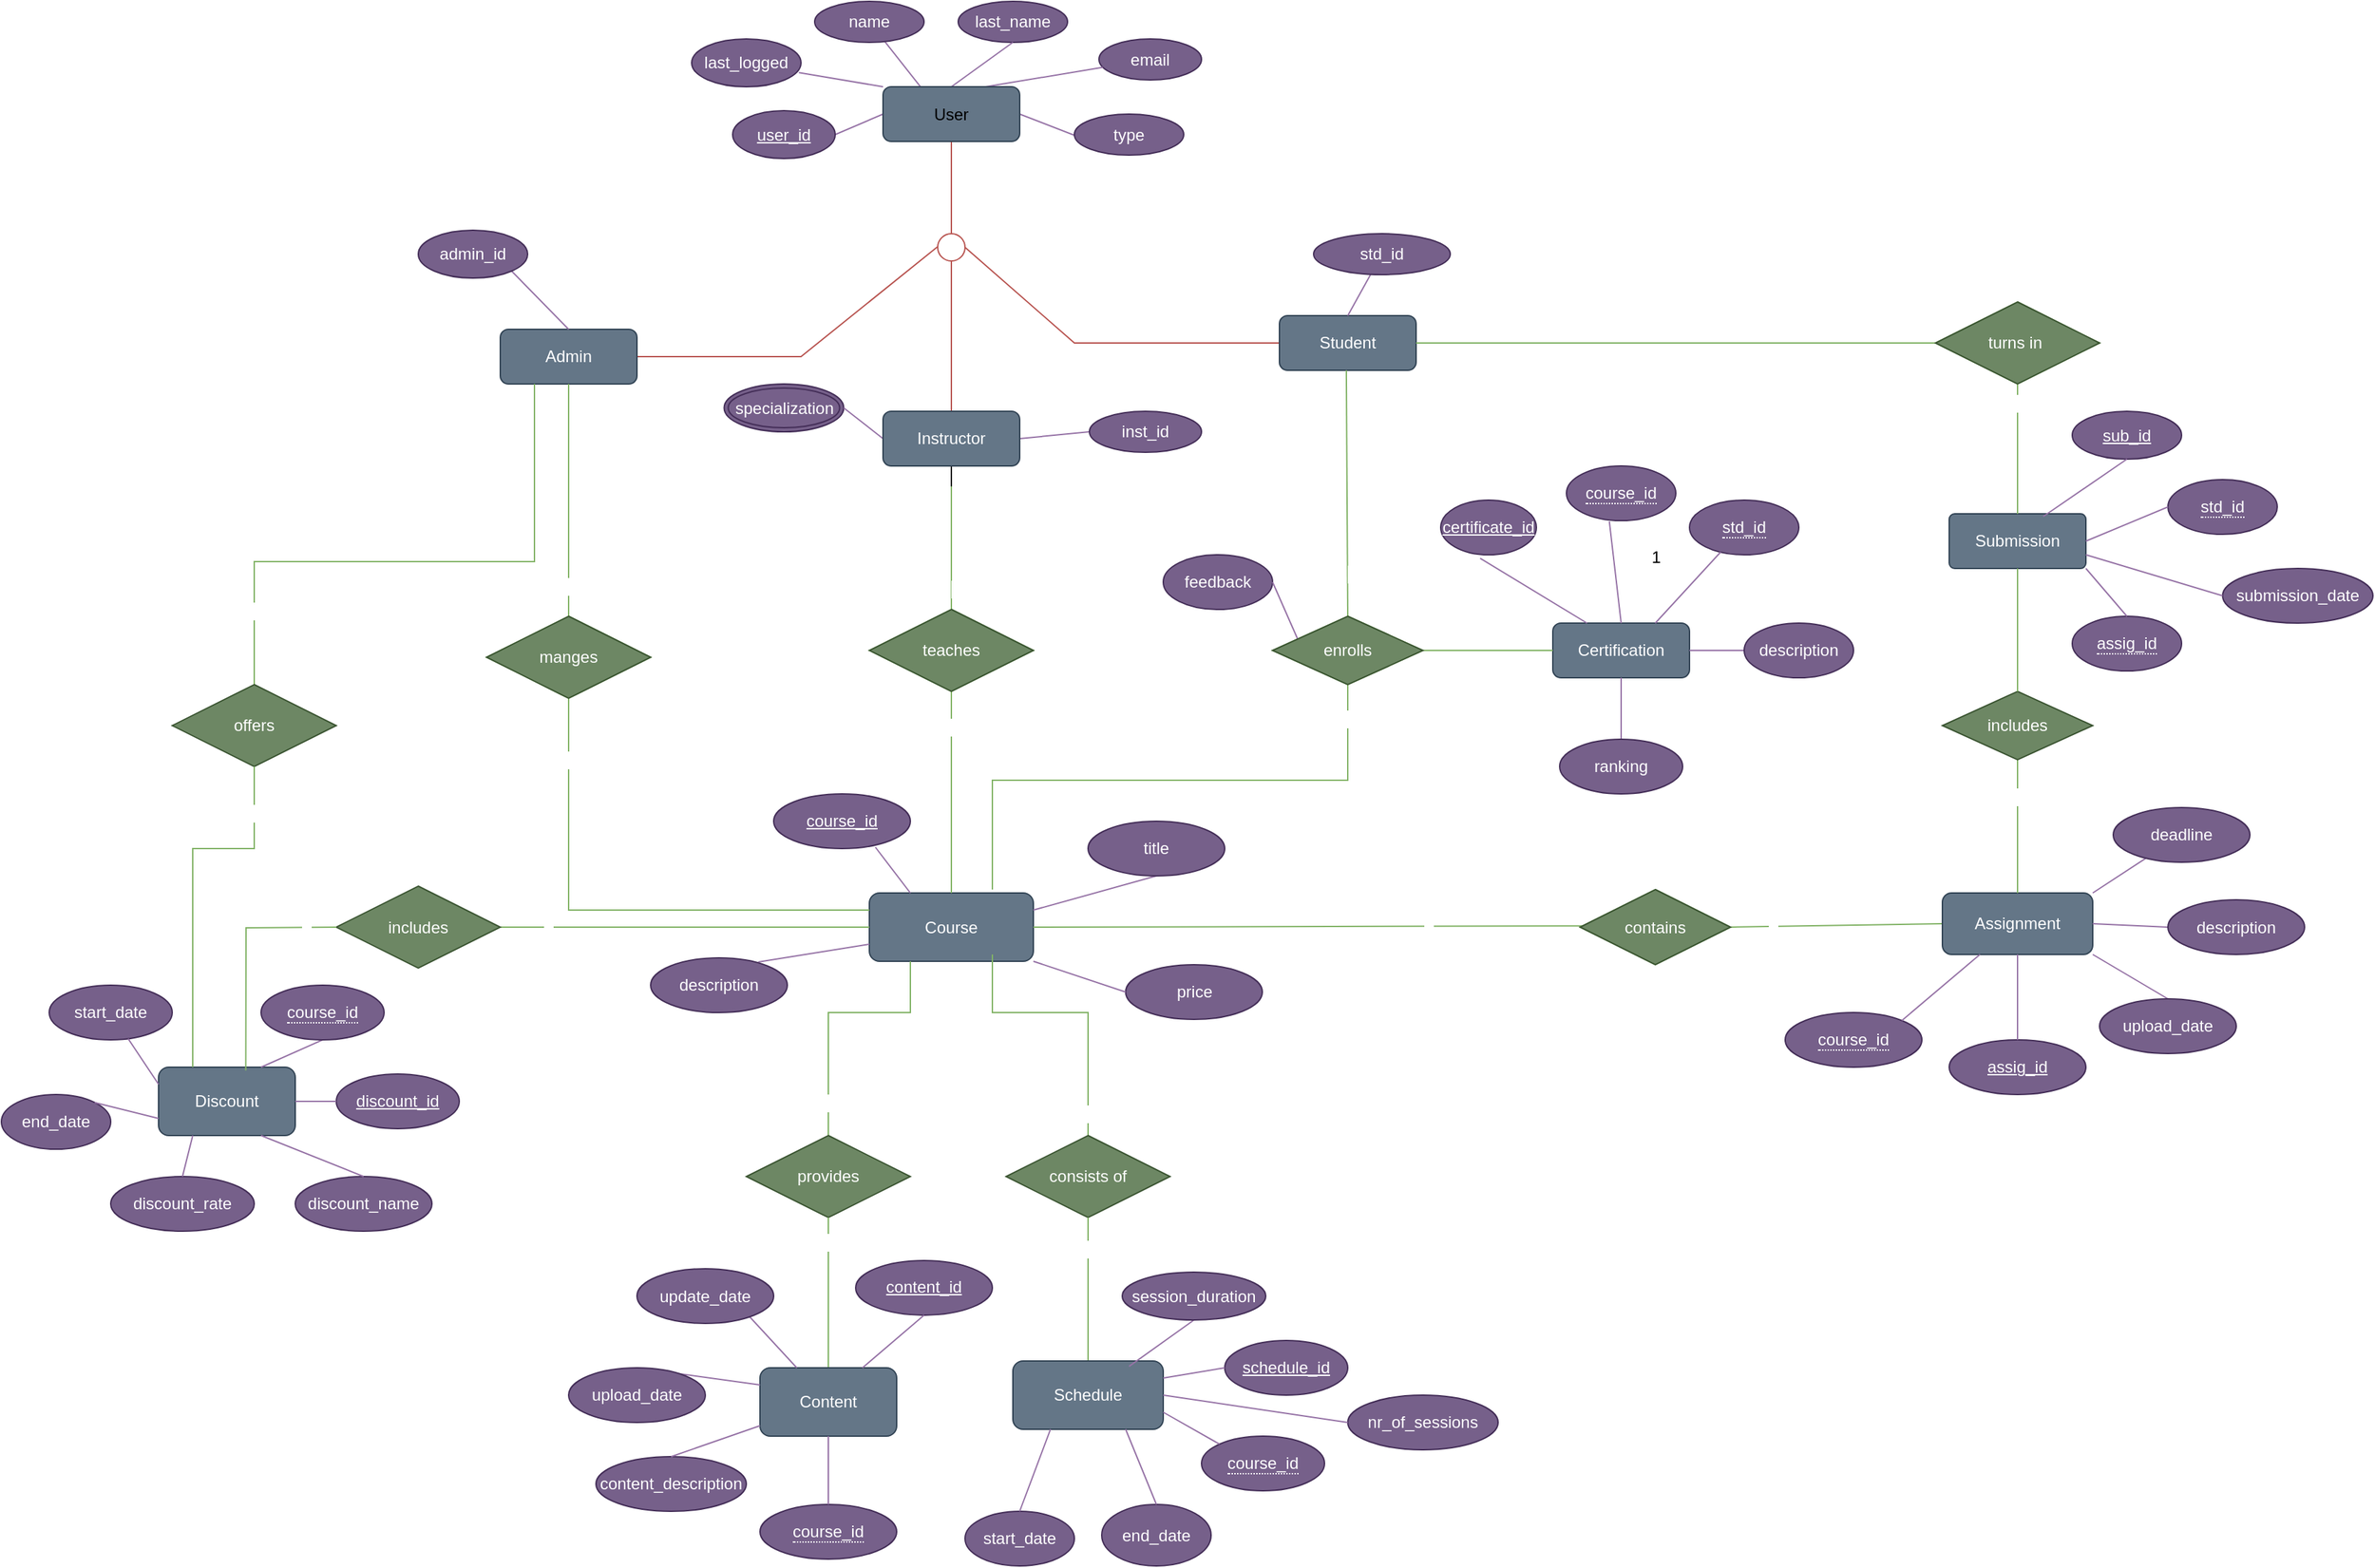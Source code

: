 <mxfile>
    <diagram id="0XDuVzTi9OnWPvPNA0fm" name="Page-1">
        <mxGraphModel dx="1951" dy="1856" grid="1" gridSize="10" guides="1" tooltips="1" connect="1" arrows="1" fold="1" page="1" pageScale="1" pageWidth="850" pageHeight="1100" math="0" shadow="0">
            <root>
                <mxCell id="0"/>
                <mxCell id="1" parent="0"/>
                <mxCell id="3" value="&lt;font&gt;d&lt;/font&gt;" style="ellipse;whiteSpace=wrap;html=1;aspect=fixed;fillColor=none;strokeColor=#b85450;fontColor=#FFFFFF;" parent="1" vertex="1">
                    <mxGeometry x="180" y="-380" width="20" height="20" as="geometry"/>
                </mxCell>
                <mxCell id="4" value="" style="endArrow=none;html=1;rounded=0;entryX=0.5;entryY=0;entryDx=0;entryDy=0;fillColor=#f8cecc;strokeColor=#b85450;fontColor=#FFFFFF;startArrow=none;" parent="1" target="3" edge="1">
                    <mxGeometry relative="1" as="geometry">
                        <mxPoint x="190" y="-430" as="sourcePoint"/>
                        <mxPoint x="350" y="-400" as="targetPoint"/>
                    </mxGeometry>
                </mxCell>
                <mxCell id="5" value="" style="endArrow=none;html=1;rounded=0;entryX=0;entryY=0.5;entryDx=0;entryDy=0;fillColor=#f8cecc;strokeColor=#b85450;fontColor=#FFFFFF;" parent="1" target="9" edge="1">
                    <mxGeometry relative="1" as="geometry">
                        <mxPoint x="200" y="-370" as="sourcePoint"/>
                        <mxPoint x="260" y="-309.5" as="targetPoint"/>
                        <Array as="points">
                            <mxPoint x="280" y="-300"/>
                        </Array>
                    </mxGeometry>
                </mxCell>
                <mxCell id="6" value="" style="endArrow=none;html=1;rounded=0;entryX=0.5;entryY=0;entryDx=0;entryDy=0;fillColor=#f8cecc;strokeColor=#b85450;fontColor=#FFFFFF;" parent="1" target="147" edge="1">
                    <mxGeometry relative="1" as="geometry">
                        <mxPoint x="190" y="-360" as="sourcePoint"/>
                        <mxPoint x="190" y="-270" as="targetPoint"/>
                    </mxGeometry>
                </mxCell>
                <mxCell id="7" value="" style="endArrow=none;html=1;rounded=0;exitX=1;exitY=0.5;exitDx=0;exitDy=0;fillColor=#f8cecc;strokeColor=#b85450;fontColor=#FFFFFF;" parent="1" source="8" edge="1">
                    <mxGeometry relative="1" as="geometry">
                        <mxPoint x="100" y="-320" as="sourcePoint"/>
                        <mxPoint x="180" y="-370.5" as="targetPoint"/>
                        <Array as="points">
                            <mxPoint x="80" y="-290"/>
                        </Array>
                    </mxGeometry>
                </mxCell>
                <mxCell id="8" value="Admin" style="whiteSpace=wrap;html=1;align=center;fillColor=#647687;strokeColor=#314354;fontColor=#ffffff;rounded=1;" parent="1" vertex="1">
                    <mxGeometry x="-140" y="-310" width="100" height="40" as="geometry"/>
                </mxCell>
                <mxCell id="9" value="Student" style="whiteSpace=wrap;html=1;align=center;fillColor=#647687;strokeColor=#314354;fontColor=#ffffff;rounded=1;" parent="1" vertex="1">
                    <mxGeometry x="430" y="-320" width="100" height="40" as="geometry"/>
                </mxCell>
                <mxCell id="10" style="edgeStyle=orthogonalEdgeStyle;rounded=0;orthogonalLoop=1;jettySize=auto;html=1;fontColor=#FFFFFF;" parent="1" edge="1">
                    <mxGeometry relative="1" as="geometry">
                        <mxPoint x="210" y="160" as="targetPoint"/>
                        <mxPoint x="210" y="160" as="sourcePoint"/>
                    </mxGeometry>
                </mxCell>
                <mxCell id="11" value="Course" style="whiteSpace=wrap;html=1;align=center;fillColor=#647687;strokeColor=#314354;fontColor=#ffffff;rounded=1;" parent="1" vertex="1">
                    <mxGeometry x="130" y="102.5" width="120" height="50" as="geometry"/>
                </mxCell>
                <mxCell id="12" value="enrolls" style="shape=rhombus;perimeter=rhombusPerimeter;whiteSpace=wrap;html=1;align=center;fillColor=#d5e8d4;strokeColor=#82b366;fontColor=#FFFFFF;" parent="1" vertex="1">
                    <mxGeometry x="425" y="-100" width="110" height="50" as="geometry"/>
                </mxCell>
                <mxCell id="13" value="" style="endArrow=none;html=1;rounded=0;exitX=0.5;exitY=1;exitDx=0;exitDy=0;fillColor=#d5e8d4;strokeColor=#82b366;fontColor=#FFFFFF;" parent="1" source="8" target="15" edge="1">
                    <mxGeometry relative="1" as="geometry">
                        <mxPoint x="-100" y="-260" as="sourcePoint"/>
                        <mxPoint x="58" y="-60" as="targetPoint"/>
                    </mxGeometry>
                </mxCell>
                <mxCell id="14" value="1" style="edgeLabel;html=1;align=center;verticalAlign=middle;resizable=0;points=[];fontColor=#FFFFFF;" parent="13" vertex="1" connectable="0">
                    <mxGeometry x="0.744" relative="1" as="geometry">
                        <mxPoint as="offset"/>
                    </mxGeometry>
                </mxCell>
                <mxCell id="15" value="administrates&amp;nbsp;" style="shape=rhombus;perimeter=rhombusPerimeter;whiteSpace=wrap;html=1;align=center;fillColor=#d5e8d4;strokeColor=#82b366;fontColor=#FFFFFF;" parent="1" vertex="1">
                    <mxGeometry x="-150" y="-100" width="120" height="60" as="geometry"/>
                </mxCell>
                <mxCell id="16" value="" style="endArrow=none;html=1;rounded=0;exitX=0.5;exitY=1;exitDx=0;exitDy=0;entryX=0;entryY=0.25;entryDx=0;entryDy=0;fillColor=#d5e8d4;strokeColor=#82b366;fontColor=#FFFFFF;" parent="1" source="15" target="11" edge="1">
                    <mxGeometry relative="1" as="geometry">
                        <mxPoint x="20" y="20" as="sourcePoint"/>
                        <mxPoint x="60" y="50" as="targetPoint"/>
                        <Array as="points">
                            <mxPoint x="-90" y="115"/>
                        </Array>
                    </mxGeometry>
                </mxCell>
                <mxCell id="17" value="N" style="edgeLabel;html=1;align=center;verticalAlign=middle;resizable=0;points=[];fontColor=#FFFFFF;" parent="16" vertex="1" connectable="0">
                    <mxGeometry x="-0.762" y="-2" relative="1" as="geometry">
                        <mxPoint as="offset"/>
                    </mxGeometry>
                </mxCell>
                <mxCell id="18" value="" style="endArrow=none;html=1;rounded=0;exitX=0.5;exitY=1;exitDx=0;exitDy=0;entryX=0.5;entryY=0;entryDx=0;entryDy=0;fontColor=#FFFFFF;" parent="1" source="147" target="20" edge="1">
                    <mxGeometry relative="1" as="geometry">
                        <mxPoint x="160" y="-170" as="sourcePoint"/>
                        <mxPoint x="190" y="-130" as="targetPoint"/>
                    </mxGeometry>
                </mxCell>
                <mxCell id="19" value="N" style="edgeLabel;html=1;align=center;verticalAlign=middle;resizable=0;points=[];fontColor=#FFFFFF;" parent="18" vertex="1" connectable="0">
                    <mxGeometry x="0.652" y="4" relative="1" as="geometry">
                        <mxPoint as="offset"/>
                    </mxGeometry>
                </mxCell>
                <mxCell id="20" value="teaches" style="shape=rhombus;perimeter=rhombusPerimeter;whiteSpace=wrap;html=1;align=center;fillColor=#d5e8d4;strokeColor=#82b366;fontColor=#FFFFFF;" parent="1" vertex="1">
                    <mxGeometry x="130" y="-105" width="120" height="60" as="geometry"/>
                </mxCell>
                <mxCell id="21" value="" style="endArrow=none;html=1;rounded=0;exitX=0.5;exitY=1;exitDx=0;exitDy=0;entryX=0.5;entryY=0;entryDx=0;entryDy=0;fillColor=#d5e8d4;strokeColor=#82b366;fontColor=#FFFFFF;" parent="1" source="20" target="11" edge="1">
                    <mxGeometry relative="1" as="geometry">
                        <mxPoint x="170" y="10" as="sourcePoint"/>
                        <mxPoint x="190" y="90" as="targetPoint"/>
                    </mxGeometry>
                </mxCell>
                <mxCell id="22" value="N" style="edgeLabel;html=1;align=center;verticalAlign=middle;resizable=0;points=[];fontColor=#FFFFFF;" parent="21" vertex="1" connectable="0">
                    <mxGeometry x="-0.649" y="-3" relative="1" as="geometry">
                        <mxPoint as="offset"/>
                    </mxGeometry>
                </mxCell>
                <mxCell id="23" value="" style="endArrow=none;html=1;rounded=0;entryX=0.06;entryY=0.483;entryDx=0;entryDy=0;entryPerimeter=0;fillColor=#d5e8d4;strokeColor=#82b366;fontColor=#FFFFFF;exitX=1;exitY=0.5;exitDx=0;exitDy=0;" parent="1" target="25" edge="1" source="11">
                    <mxGeometry relative="1" as="geometry">
                        <mxPoint x="280" y="130" as="sourcePoint"/>
                        <mxPoint x="505" y="114.5" as="targetPoint"/>
                    </mxGeometry>
                </mxCell>
                <mxCell id="24" value="1" style="edgeLabel;html=1;align=center;verticalAlign=middle;resizable=0;points=[];fontColor=#FFFFFF;" parent="23" vertex="1" connectable="0">
                    <mxGeometry x="0.421" y="2" relative="1" as="geometry">
                        <mxPoint as="offset"/>
                    </mxGeometry>
                </mxCell>
                <mxCell id="25" value="contains" style="shape=rhombus;perimeter=rhombusPerimeter;whiteSpace=wrap;html=1;align=center;fillColor=#d5e8d4;strokeColor=#82b366;fontColor=#FFFFFF;" parent="1" vertex="1">
                    <mxGeometry x="650" y="100" width="110" height="55" as="geometry"/>
                </mxCell>
                <mxCell id="26" value="" style="endArrow=none;html=1;rounded=0;exitX=1;exitY=0.5;exitDx=0;exitDy=0;entryX=0;entryY=0.5;entryDx=0;entryDy=0;fillColor=#d5e8d4;strokeColor=#82b366;fontColor=#FFFFFF;" parent="1" source="25" target="28" edge="1">
                    <mxGeometry relative="1" as="geometry">
                        <mxPoint x="570" y="115" as="sourcePoint"/>
                        <mxPoint x="730" y="114.5" as="targetPoint"/>
                    </mxGeometry>
                </mxCell>
                <mxCell id="27" value="N" style="edgeLabel;html=1;align=center;verticalAlign=middle;resizable=0;points=[];fontColor=#FFFFFF;" parent="26" vertex="1" connectable="0">
                    <mxGeometry x="-0.607" y="-1" relative="1" as="geometry">
                        <mxPoint as="offset"/>
                    </mxGeometry>
                </mxCell>
                <mxCell id="28" value="Assignment" style="whiteSpace=wrap;html=1;align=center;fillColor=#647687;strokeColor=#314354;fontColor=#ffffff;rounded=1;" parent="1" vertex="1">
                    <mxGeometry x="915" y="102.5" width="110" height="45" as="geometry"/>
                </mxCell>
                <mxCell id="29" value="" style="endArrow=none;html=1;rounded=0;entryX=0.5;entryY=0;entryDx=0;entryDy=0;exitX=0.5;exitY=1;exitDx=0;exitDy=0;fillColor=#d5e8d4;strokeColor=#82b366;fontColor=#FFFFFF;" parent="1" source="31" target="28" edge="1">
                    <mxGeometry relative="1" as="geometry">
                        <mxPoint x="705" as="sourcePoint"/>
                        <mxPoint x="780" as="targetPoint"/>
                    </mxGeometry>
                </mxCell>
                <mxCell id="30" value="1" style="edgeLabel;html=1;align=center;verticalAlign=middle;resizable=0;points=[];fontColor=#FFFFFF;" parent="29" vertex="1" connectable="0">
                    <mxGeometry x="-0.447" y="2" relative="1" as="geometry">
                        <mxPoint as="offset"/>
                    </mxGeometry>
                </mxCell>
                <mxCell id="31" value="includes" style="shape=rhombus;perimeter=rhombusPerimeter;whiteSpace=wrap;html=1;align=center;fillColor=#6d8764;strokeColor=#3A5431;fontColor=#FFFFFF;" parent="1" vertex="1">
                    <mxGeometry x="915" y="-45" width="110" height="50" as="geometry"/>
                </mxCell>
                <mxCell id="32" value="Submission" style="rounded=1;arcSize=10;whiteSpace=wrap;html=1;align=center;fillColor=#647687;strokeColor=#314354;fontColor=#ffffff;" parent="1" vertex="1">
                    <mxGeometry x="920" y="-175" width="100" height="40" as="geometry"/>
                </mxCell>
                <mxCell id="33" value="" style="endArrow=none;html=1;rounded=0;entryX=0;entryY=0.5;entryDx=0;entryDy=0;exitX=1;exitY=0.5;exitDx=0;exitDy=0;fillColor=#d5e8d4;strokeColor=#82b366;fontColor=#FFFFFF;" parent="1" source="9" target="35" edge="1">
                    <mxGeometry relative="1" as="geometry">
                        <mxPoint x="370" y="-290.5" as="sourcePoint"/>
                        <mxPoint x="530" y="-290.5" as="targetPoint"/>
                    </mxGeometry>
                </mxCell>
                <mxCell id="35" value="turns in&amp;nbsp;" style="shape=rhombus;perimeter=rhombusPerimeter;whiteSpace=wrap;html=1;align=center;fillColor=#d5e8d4;strokeColor=#82b366;fontColor=#FFFFFF;" parent="1" vertex="1">
                    <mxGeometry x="910" y="-330" width="120" height="60" as="geometry"/>
                </mxCell>
                <mxCell id="36" value="" style="endArrow=none;html=1;rounded=0;entryX=0.5;entryY=0;entryDx=0;entryDy=0;exitX=0.5;exitY=1;exitDx=0;exitDy=0;fillColor=#d5e8d4;strokeColor=#82b366;fontColor=#FFFFFF;" parent="1" source="35" target="32" edge="1">
                    <mxGeometry relative="1" as="geometry">
                        <mxPoint x="960" y="-260" as="sourcePoint"/>
                        <mxPoint x="915" y="-210" as="targetPoint"/>
                        <Array as="points"/>
                    </mxGeometry>
                </mxCell>
                <mxCell id="37" value="1" style="edgeLabel;html=1;align=center;verticalAlign=middle;resizable=0;points=[];fontColor=#FFFFFF;" parent="36" vertex="1" connectable="0">
                    <mxGeometry x="-0.702" y="2" relative="1" as="geometry">
                        <mxPoint as="offset"/>
                    </mxGeometry>
                </mxCell>
                <mxCell id="38" value="" style="endArrow=none;html=1;rounded=0;exitX=0.5;exitY=0;exitDx=0;exitDy=0;fillColor=#d5e8d4;strokeColor=#82b366;fontColor=#FFFFFF;entryX=0.25;entryY=1;entryDx=0;entryDy=0;" parent="1" source="40" edge="1" target="11">
                    <mxGeometry relative="1" as="geometry">
                        <mxPoint x="20" y="200" as="sourcePoint"/>
                        <mxPoint x="140" y="150" as="targetPoint"/>
                        <Array as="points">
                            <mxPoint x="100" y="190"/>
                            <mxPoint x="160" y="190"/>
                        </Array>
                    </mxGeometry>
                </mxCell>
                <mxCell id="39" value="1" style="edgeLabel;html=1;align=center;verticalAlign=middle;resizable=0;points=[];fontColor=#FFFFFF;" parent="38" vertex="1" connectable="0">
                    <mxGeometry x="-0.746" y="-1" relative="1" as="geometry">
                        <mxPoint as="offset"/>
                    </mxGeometry>
                </mxCell>
                <mxCell id="40" value="provides" style="shape=rhombus;perimeter=rhombusPerimeter;whiteSpace=wrap;html=1;align=center;fillColor=#6d8764;strokeColor=#3A5431;fontColor=#FFFFFF;" parent="1" vertex="1">
                    <mxGeometry x="40" y="280" width="120" height="60" as="geometry"/>
                </mxCell>
                <mxCell id="41" value="" style="endArrow=none;html=1;rounded=0;entryX=0.5;entryY=1;entryDx=0;entryDy=0;exitX=0.5;exitY=0;exitDx=0;exitDy=0;fillColor=#d5e8d4;strokeColor=#82b366;fontColor=#FFFFFF;" parent="1" source="43" target="40" edge="1">
                    <mxGeometry relative="1" as="geometry">
                        <mxPoint x="-310" y="200" as="sourcePoint"/>
                        <mxPoint x="-150" y="200" as="targetPoint"/>
                    </mxGeometry>
                </mxCell>
                <mxCell id="42" value="N" style="edgeLabel;html=1;align=center;verticalAlign=middle;resizable=0;points=[];fontColor=#FFFFFF;" parent="41" vertex="1" connectable="0">
                    <mxGeometry x="0.685" relative="1" as="geometry">
                        <mxPoint as="offset"/>
                    </mxGeometry>
                </mxCell>
                <mxCell id="43" value="Content" style="whiteSpace=wrap;html=1;align=center;fillColor=#647687;strokeColor=#314354;fontColor=#ffffff;rounded=1;" parent="1" vertex="1">
                    <mxGeometry x="50" y="450" width="100" height="50" as="geometry"/>
                </mxCell>
                <mxCell id="44" value="" style="endArrow=none;html=1;rounded=0;exitX=0.75;exitY=1;exitDx=0;exitDy=0;entryX=0.5;entryY=0;entryDx=0;entryDy=0;fillColor=#d5e8d4;strokeColor=#82b366;fontColor=#FFFFFF;" parent="1" target="46" edge="1">
                    <mxGeometry relative="1" as="geometry">
                        <mxPoint x="220" y="147.5" as="sourcePoint"/>
                        <mxPoint x="280" y="260" as="targetPoint"/>
                        <Array as="points">
                            <mxPoint x="220" y="190"/>
                            <mxPoint x="290" y="190"/>
                        </Array>
                    </mxGeometry>
                </mxCell>
                <mxCell id="45" value="1" style="edgeLabel;html=1;align=center;verticalAlign=middle;resizable=0;points=[];fontColor=#FFFFFF;" parent="44" vertex="1" connectable="0">
                    <mxGeometry x="0.836" y="2" relative="1" as="geometry">
                        <mxPoint as="offset"/>
                    </mxGeometry>
                </mxCell>
                <mxCell id="46" value="consists of" style="shape=rhombus;perimeter=rhombusPerimeter;whiteSpace=wrap;html=1;align=center;fillColor=#6d8764;strokeColor=#3A5431;fontColor=#FFFFFF;" parent="1" vertex="1">
                    <mxGeometry x="230" y="280" width="120" height="60" as="geometry"/>
                </mxCell>
                <mxCell id="47" value="" style="endArrow=none;html=1;rounded=0;exitX=0.5;exitY=1;exitDx=0;exitDy=0;fillColor=#d5e8d4;strokeColor=#82b366;fontColor=#FFFFFF;" parent="1" source="46" target="49" edge="1">
                    <mxGeometry relative="1" as="geometry">
                        <mxPoint x="250" y="410" as="sourcePoint"/>
                        <mxPoint x="300" y="420" as="targetPoint"/>
                    </mxGeometry>
                </mxCell>
                <mxCell id="48" value="1" style="edgeLabel;html=1;align=center;verticalAlign=middle;resizable=0;points=[];fontColor=#FFFFFF;" parent="47" vertex="1" connectable="0">
                    <mxGeometry x="-0.56" y="2" relative="1" as="geometry">
                        <mxPoint as="offset"/>
                    </mxGeometry>
                </mxCell>
                <mxCell id="49" value="Schedule" style="whiteSpace=wrap;html=1;align=center;fillColor=#647687;strokeColor=#314354;fontColor=#FFFFFF;rounded=1;" parent="1" vertex="1">
                    <mxGeometry x="235" y="445" width="110" height="50" as="geometry"/>
                </mxCell>
                <mxCell id="50" value="Certification" style="whiteSpace=wrap;html=1;align=center;fillColor=#647687;strokeColor=#314354;fontColor=#ffffff;rounded=1;" parent="1" vertex="1">
                    <mxGeometry x="630" y="-95" width="100" height="40" as="geometry"/>
                </mxCell>
                <mxCell id="51" value="" style="endArrow=none;html=1;rounded=0;exitX=1;exitY=0.5;exitDx=0;exitDy=0;entryX=0;entryY=0.5;entryDx=0;entryDy=0;fillColor=#d5e8d4;strokeColor=#82b366;fontColor=#FFFFFF;" parent="1" source="12" target="50" edge="1">
                    <mxGeometry relative="1" as="geometry">
                        <mxPoint x="370" y="-70" as="sourcePoint"/>
                        <mxPoint x="460" y="-125" as="targetPoint"/>
                    </mxGeometry>
                </mxCell>
                <mxCell id="52" value="" style="endArrow=none;html=1;rounded=0;entryX=0.5;entryY=1;entryDx=0;entryDy=0;fillColor=#d5e8d4;strokeColor=#82b366;fontColor=#FFFFFF;" parent="1" target="12" edge="1">
                    <mxGeometry relative="1" as="geometry">
                        <mxPoint x="220" y="100" as="sourcePoint"/>
                        <mxPoint x="420" y="-80" as="targetPoint"/>
                        <Array as="points">
                            <mxPoint x="220" y="20"/>
                            <mxPoint x="480" y="20"/>
                        </Array>
                    </mxGeometry>
                </mxCell>
                <mxCell id="53" value="N" style="edgeLabel;html=1;align=center;verticalAlign=middle;resizable=0;points=[];fontColor=#FFFFFF;" parent="52" vertex="1" connectable="0">
                    <mxGeometry x="0.877" relative="1" as="geometry">
                        <mxPoint as="offset"/>
                    </mxGeometry>
                </mxCell>
                <mxCell id="54" value="last_name" style="ellipse;whiteSpace=wrap;html=1;align=center;fillColor=#76608a;strokeColor=#432D57;fontColor=#FFFFFF;" parent="1" vertex="1">
                    <mxGeometry x="195" y="-550" width="80" height="30" as="geometry"/>
                </mxCell>
                <mxCell id="55" value="email" style="ellipse;whiteSpace=wrap;html=1;align=center;fillColor=#76608a;strokeColor=#432D57;fontColor=#FFFFFF;" parent="1" vertex="1">
                    <mxGeometry x="298" y="-522.5" width="75" height="30" as="geometry"/>
                </mxCell>
                <mxCell id="56" value="" style="endArrow=none;html=1;rounded=0;entryX=0.75;entryY=0;entryDx=0;entryDy=0;fillColor=#e1d5e7;strokeColor=#9673a6;fontColor=#FFFFFF;" parent="1" source="55" target="149" edge="1">
                    <mxGeometry relative="1" as="geometry">
                        <mxPoint x="180" y="-230" as="sourcePoint"/>
                        <mxPoint x="240" y="-467.5" as="targetPoint"/>
                    </mxGeometry>
                </mxCell>
                <mxCell id="57" value="" style="endArrow=none;html=1;rounded=0;exitX=0.312;exitY=0.121;exitDx=0;exitDy=0;exitPerimeter=0;fillColor=#e1d5e7;strokeColor=#9673a6;fontColor=#FFFFFF;" parent="1" source="149" target="58" edge="1">
                    <mxGeometry relative="1" as="geometry">
                        <mxPoint x="176.8" y="-466.1" as="sourcePoint"/>
                        <mxPoint x="400" y="-340" as="targetPoint"/>
                    </mxGeometry>
                </mxCell>
                <mxCell id="58" value="name" style="ellipse;whiteSpace=wrap;html=1;align=center;fillColor=#76608a;strokeColor=#432D57;fontColor=#FFFFFF;" parent="1" vertex="1">
                    <mxGeometry x="90" y="-550" width="80" height="30" as="geometry"/>
                </mxCell>
                <mxCell id="59" value="" style="endArrow=none;html=1;rounded=0;exitX=0.5;exitY=1;exitDx=0;exitDy=0;entryX=0.5;entryY=0;entryDx=0;entryDy=0;fillColor=#e1d5e7;strokeColor=#9673a6;fontColor=#FFFFFF;" parent="1" source="54" target="149" edge="1">
                    <mxGeometry relative="1" as="geometry">
                        <mxPoint x="240" y="-340" as="sourcePoint"/>
                        <mxPoint x="203.2" y="-466.9" as="targetPoint"/>
                    </mxGeometry>
                </mxCell>
                <mxCell id="60" value="&lt;span style=&quot;border-bottom: 1px dotted&quot;&gt;course_id&lt;/span&gt;" style="ellipse;whiteSpace=wrap;html=1;align=center;fillColor=#76608a;strokeColor=#432D57;fontColor=#FFFFFF;" parent="1" vertex="1">
                    <mxGeometry x="640" y="-210" width="80" height="40" as="geometry"/>
                </mxCell>
                <mxCell id="61" value="certificate_id" style="ellipse;whiteSpace=wrap;html=1;align=center;fontStyle=4;fillColor=#76608a;strokeColor=#432D57;fontColor=#FFFFFF;" parent="1" vertex="1">
                    <mxGeometry x="548" y="-185" width="70" height="40" as="geometry"/>
                </mxCell>
                <mxCell id="62" value="&lt;span style=&quot;border-bottom: 1px dotted&quot;&gt;std_id&lt;/span&gt;" style="ellipse;whiteSpace=wrap;html=1;align=center;fillColor=#76608a;strokeColor=#432D57;fontColor=#FFFFFF;" parent="1" vertex="1">
                    <mxGeometry x="730" y="-185" width="80" height="40" as="geometry"/>
                </mxCell>
                <mxCell id="63" value="" style="endArrow=none;html=1;rounded=0;exitX=0.788;exitY=0.075;exitDx=0;exitDy=0;exitPerimeter=0;entryX=0;entryY=0.75;entryDx=0;entryDy=0;fillColor=#e1d5e7;strokeColor=#9673a6;fontColor=#FFFFFF;" parent="1" source="72" target="11" edge="1">
                    <mxGeometry relative="1" as="geometry">
                        <mxPoint x="60" y="155" as="sourcePoint"/>
                        <mxPoint x="220" y="155" as="targetPoint"/>
                    </mxGeometry>
                </mxCell>
                <mxCell id="64" value="" style="endArrow=none;html=1;rounded=0;exitX=0.744;exitY=0.975;exitDx=0;exitDy=0;exitPerimeter=0;entryX=0.25;entryY=0;entryDx=0;entryDy=0;fillColor=#e1d5e7;strokeColor=#9673a6;fontColor=#FFFFFF;" parent="1" source="70" target="11" edge="1">
                    <mxGeometry relative="1" as="geometry">
                        <mxPoint x="270" y="60" as="sourcePoint"/>
                        <mxPoint x="430" y="60" as="targetPoint"/>
                    </mxGeometry>
                </mxCell>
                <mxCell id="65" value="" style="endArrow=none;html=1;rounded=0;entryX=0.392;entryY=1.015;entryDx=0;entryDy=0;entryPerimeter=0;exitX=0.5;exitY=0;exitDx=0;exitDy=0;fillColor=#e1d5e7;strokeColor=#9673a6;fontColor=#FFFFFF;" parent="1" source="50" target="60" edge="1">
                    <mxGeometry relative="1" as="geometry">
                        <mxPoint x="660" y="-100" as="sourcePoint"/>
                        <mxPoint x="700" y="-151" as="targetPoint"/>
                    </mxGeometry>
                </mxCell>
                <mxCell id="66" value="" style="endArrow=none;html=1;rounded=0;exitX=0.412;exitY=1.065;exitDx=0;exitDy=0;exitPerimeter=0;entryX=0.25;entryY=0;entryDx=0;entryDy=0;fillColor=#e1d5e7;strokeColor=#9673a6;fontColor=#FFFFFF;" parent="1" source="61" target="50" edge="1">
                    <mxGeometry relative="1" as="geometry">
                        <mxPoint x="560" y="-110" as="sourcePoint"/>
                        <mxPoint x="720" y="-110" as="targetPoint"/>
                    </mxGeometry>
                </mxCell>
                <mxCell id="67" value="" style="endArrow=none;html=1;rounded=0;entryX=0.285;entryY=0.95;entryDx=0;entryDy=0;entryPerimeter=0;exitX=0.75;exitY=0;exitDx=0;exitDy=0;fillColor=#e1d5e7;strokeColor=#9673a6;fontColor=#FFFFFF;" parent="1" source="50" target="62" edge="1">
                    <mxGeometry relative="1" as="geometry">
                        <mxPoint x="720" y="-100" as="sourcePoint"/>
                        <mxPoint x="770" y="-130" as="targetPoint"/>
                    </mxGeometry>
                </mxCell>
                <mxCell id="68" value="schedule_id" style="ellipse;whiteSpace=wrap;html=1;align=center;fontStyle=4;fillColor=#76608a;strokeColor=#432D57;fontColor=#FFFFFF;" parent="1" vertex="1">
                    <mxGeometry x="390" y="430" width="90" height="40" as="geometry"/>
                </mxCell>
                <mxCell id="69" value="sub_id" style="ellipse;whiteSpace=wrap;html=1;align=center;fontStyle=4;fillColor=#76608a;strokeColor=#432D57;fontColor=#FFFFFF;" parent="1" vertex="1">
                    <mxGeometry x="1010" y="-250" width="80" height="35" as="geometry"/>
                </mxCell>
                <mxCell id="70" value="course_id" style="ellipse;whiteSpace=wrap;html=1;align=center;fontStyle=4;fillColor=#76608a;strokeColor=#432D57;fontColor=#FFFFFF;" parent="1" vertex="1">
                    <mxGeometry x="60" y="30" width="100" height="40" as="geometry"/>
                </mxCell>
                <mxCell id="71" value="assig_id" style="ellipse;whiteSpace=wrap;html=1;align=center;fontStyle=4;fillColor=#76608a;strokeColor=#432D57;fontColor=#FFFFFF;" parent="1" vertex="1">
                    <mxGeometry x="920" y="210" width="100" height="40" as="geometry"/>
                </mxCell>
                <mxCell id="72" value="description" style="ellipse;whiteSpace=wrap;html=1;align=center;fillColor=#76608a;strokeColor=#432D57;fontColor=#FFFFFF;" parent="1" vertex="1">
                    <mxGeometry x="-30" y="150" width="100" height="40" as="geometry"/>
                </mxCell>
                <mxCell id="73" value="&lt;span style=&quot;border-bottom: 1px dotted&quot;&gt;course_id&lt;/span&gt;" style="ellipse;whiteSpace=wrap;html=1;align=center;fillColor=#76608a;strokeColor=#432D57;fontColor=#FFFFFF;" parent="1" vertex="1">
                    <mxGeometry x="800" y="190" width="100" height="40" as="geometry"/>
                </mxCell>
                <mxCell id="74" value="&lt;span style=&quot;border-bottom: 1px dotted&quot;&gt;assig_id&lt;/span&gt;" style="ellipse;whiteSpace=wrap;html=1;align=center;fillColor=#76608a;strokeColor=#432D57;fontColor=#FFFFFF;" parent="1" vertex="1">
                    <mxGeometry x="1010" y="-100" width="80" height="40" as="geometry"/>
                </mxCell>
                <mxCell id="75" value="&lt;span style=&quot;border-bottom: 1px dotted&quot;&gt;std_id&lt;/span&gt;" style="ellipse;whiteSpace=wrap;html=1;align=center;fillColor=#76608a;strokeColor=#432D57;fontColor=#FFFFFF;" parent="1" vertex="1">
                    <mxGeometry x="1080" y="-200" width="80" height="40" as="geometry"/>
                </mxCell>
                <mxCell id="76" value="&lt;span style=&quot;border-bottom: 1px dotted&quot;&gt;course_id&lt;/span&gt;" style="ellipse;whiteSpace=wrap;html=1;align=center;fillColor=#76608a;strokeColor=#432D57;fontColor=#FFFFFF;" parent="1" vertex="1">
                    <mxGeometry x="373" y="500" width="90" height="40" as="geometry"/>
                </mxCell>
                <mxCell id="77" value="content_description" style="ellipse;whiteSpace=wrap;html=1;align=center;fillColor=#76608a;strokeColor=#432D57;fontColor=#FFFFFF;" parent="1" vertex="1">
                    <mxGeometry x="-70" y="515" width="110" height="40" as="geometry"/>
                </mxCell>
                <mxCell id="78" value="start_date" style="ellipse;whiteSpace=wrap;html=1;align=center;fillColor=#76608a;strokeColor=#432D57;fontColor=#FFFFFF;" parent="1" vertex="1">
                    <mxGeometry x="200" y="555" width="80" height="40" as="geometry"/>
                </mxCell>
                <mxCell id="79" value="end_date" style="ellipse;whiteSpace=wrap;html=1;align=center;fillColor=#76608a;strokeColor=#432D57;fontColor=#FFFFFF;" parent="1" vertex="1">
                    <mxGeometry x="300" y="550" width="80" height="45" as="geometry"/>
                </mxCell>
                <mxCell id="80" value="" style="endArrow=none;html=1;rounded=0;exitX=0.5;exitY=1;exitDx=0;exitDy=0;entryX=0.5;entryY=0;entryDx=0;entryDy=0;fillColor=#e1d5e7;strokeColor=#9673a6;fontColor=#FFFFFF;startArrow=none;" parent="1" source="28" target="71" edge="1">
                    <mxGeometry relative="1" as="geometry">
                        <mxPoint x="965" y="175" as="sourcePoint"/>
                        <mxPoint x="960" y="290" as="targetPoint"/>
                    </mxGeometry>
                </mxCell>
                <mxCell id="81" value="" style="endArrow=none;html=1;rounded=0;exitX=0.25;exitY=1;exitDx=0;exitDy=0;entryX=0.5;entryY=0;entryDx=0;entryDy=0;fillColor=#e1d5e7;strokeColor=#9673a6;fontColor=#FFFFFF;" parent="1" source="49" target="78" edge="1">
                    <mxGeometry relative="1" as="geometry">
                        <mxPoint x="270" y="510" as="sourcePoint"/>
                        <mxPoint x="430" y="510" as="targetPoint"/>
                    </mxGeometry>
                </mxCell>
                <mxCell id="82" value="" style="endArrow=none;html=1;rounded=0;exitX=0.75;exitY=1;exitDx=0;exitDy=0;entryX=0.5;entryY=0;entryDx=0;entryDy=0;fillColor=#e1d5e7;strokeColor=#9673a6;fontColor=#FFFFFF;" parent="1" source="49" target="79" edge="1">
                    <mxGeometry relative="1" as="geometry">
                        <mxPoint x="440" y="400" as="sourcePoint"/>
                        <mxPoint x="600" y="400" as="targetPoint"/>
                    </mxGeometry>
                </mxCell>
                <mxCell id="83" value="" style="endArrow=none;html=1;rounded=0;exitX=1;exitY=0.75;exitDx=0;exitDy=0;entryX=0;entryY=0;entryDx=0;entryDy=0;fillColor=#e1d5e7;strokeColor=#9673a6;fontColor=#FFFFFF;" parent="1" source="49" target="76" edge="1">
                    <mxGeometry relative="1" as="geometry">
                        <mxPoint x="440" y="400" as="sourcePoint"/>
                        <mxPoint x="600" y="400" as="targetPoint"/>
                    </mxGeometry>
                </mxCell>
                <mxCell id="84" value="" style="endArrow=none;html=1;rounded=0;exitX=1;exitY=0.25;exitDx=0;exitDy=0;entryX=0;entryY=0.5;entryDx=0;entryDy=0;fillColor=#e1d5e7;strokeColor=#9673a6;fontColor=#FFFFFF;" parent="1" source="49" target="68" edge="1">
                    <mxGeometry relative="1" as="geometry">
                        <mxPoint x="440" y="400" as="sourcePoint"/>
                        <mxPoint x="600" y="400" as="targetPoint"/>
                    </mxGeometry>
                </mxCell>
                <mxCell id="85" value="&lt;span style=&quot;border-bottom: 1px dotted&quot;&gt;course_id&lt;/span&gt;" style="ellipse;whiteSpace=wrap;html=1;align=center;fillColor=#76608a;strokeColor=#432D57;fontColor=#FFFFFF;" parent="1" vertex="1">
                    <mxGeometry x="50" y="550" width="100" height="40" as="geometry"/>
                </mxCell>
                <mxCell id="86" value="" style="endArrow=none;html=1;rounded=0;entryX=0.5;entryY=1;entryDx=0;entryDy=0;exitX=0.5;exitY=0;exitDx=0;exitDy=0;fillColor=#e1d5e7;strokeColor=#9673a6;fontColor=#FFFFFF;" parent="1" source="85" target="43" edge="1">
                    <mxGeometry relative="1" as="geometry">
                        <mxPoint x="80" y="539" as="sourcePoint"/>
                        <mxPoint x="240" y="539" as="targetPoint"/>
                    </mxGeometry>
                </mxCell>
                <mxCell id="87" value="" style="endArrow=none;html=1;rounded=0;exitX=0.5;exitY=0;exitDx=0;exitDy=0;fillColor=#e1d5e7;strokeColor=#9673a6;fontColor=#FFFFFF;" parent="1" source="77" target="43" edge="1">
                    <mxGeometry relative="1" as="geometry">
                        <mxPoint x="-120" y="480" as="sourcePoint"/>
                        <mxPoint x="40" y="480" as="targetPoint"/>
                    </mxGeometry>
                </mxCell>
                <mxCell id="88" value="" style="endArrow=none;html=1;rounded=0;entryX=0.5;entryY=0;entryDx=0;entryDy=0;exitX=1;exitY=1;exitDx=0;exitDy=0;fillColor=#e1d5e7;strokeColor=#9673a6;fontColor=#FFFFFF;" parent="1" source="32" target="74" edge="1">
                    <mxGeometry relative="1" as="geometry">
                        <mxPoint x="890" y="-130" as="sourcePoint"/>
                        <mxPoint x="1050" y="-130" as="targetPoint"/>
                    </mxGeometry>
                </mxCell>
                <mxCell id="89" value="" style="endArrow=none;html=1;rounded=0;exitX=1;exitY=0.5;exitDx=0;exitDy=0;entryX=0;entryY=0.5;entryDx=0;entryDy=0;fillColor=#e1d5e7;strokeColor=#9673a6;fontColor=#FFFFFF;" parent="1" source="32" target="75" edge="1">
                    <mxGeometry relative="1" as="geometry">
                        <mxPoint x="910" y="-170.5" as="sourcePoint"/>
                        <mxPoint x="1070" y="-170.5" as="targetPoint"/>
                        <Array as="points"/>
                    </mxGeometry>
                </mxCell>
                <mxCell id="90" value="" style="endArrow=none;html=1;rounded=0;exitX=0.688;exitY=0.05;exitDx=0;exitDy=0;exitPerimeter=0;entryX=0.5;entryY=1;entryDx=0;entryDy=0;fillColor=#e1d5e7;strokeColor=#9673a6;fontColor=#FFFFFF;" parent="1" source="32" target="69" edge="1">
                    <mxGeometry relative="1" as="geometry">
                        <mxPoint x="860" y="-230.5" as="sourcePoint"/>
                        <mxPoint x="1020" y="-230.5" as="targetPoint"/>
                    </mxGeometry>
                </mxCell>
                <mxCell id="91" value="" style="endArrow=none;html=1;rounded=0;entryX=0.25;entryY=1;entryDx=0;entryDy=0;exitX=1;exitY=0;exitDx=0;exitDy=0;fillColor=#e1d5e7;strokeColor=#9673a6;fontColor=#FFFFFF;" parent="1" source="73" target="28" edge="1">
                    <mxGeometry relative="1" as="geometry">
                        <mxPoint x="760" y="180" as="sourcePoint"/>
                        <mxPoint x="920" y="180" as="targetPoint"/>
                    </mxGeometry>
                </mxCell>
                <mxCell id="92" value="" style="endArrow=none;html=1;rounded=0;fillColor=#e1d5e7;strokeColor=#9673a6;fontColor=#FFFFFF;exitX=1;exitY=0.5;exitDx=0;exitDy=0;" parent="1" source="149" edge="1">
                    <mxGeometry relative="1" as="geometry">
                        <mxPoint x="240" y="-450.5" as="sourcePoint"/>
                        <mxPoint x="280" y="-452" as="targetPoint"/>
                    </mxGeometry>
                </mxCell>
                <mxCell id="93" value="type" style="ellipse;whiteSpace=wrap;html=1;align=center;fillColor=#76608a;strokeColor=#432D57;fontColor=#FFFFFF;" parent="1" vertex="1">
                    <mxGeometry x="280" y="-467.5" width="80" height="30" as="geometry"/>
                </mxCell>
                <mxCell id="94" value="" style="endArrow=none;html=1;rounded=0;exitX=1;exitY=0.5;exitDx=0;exitDy=0;entryX=0;entryY=0.5;entryDx=0;entryDy=0;fillColor=#e1d5e7;strokeColor=#9673a6;fontColor=#FFFFFF;" parent="1" source="95" target="149" edge="1">
                    <mxGeometry relative="1" as="geometry">
                        <mxPoint x="100" y="-450" as="sourcePoint"/>
                        <mxPoint x="140" y="-447.5" as="targetPoint"/>
                    </mxGeometry>
                </mxCell>
                <mxCell id="95" value="user_id" style="ellipse;whiteSpace=wrap;html=1;align=center;fontStyle=4;fillColor=#76608a;strokeColor=#432D57;fontColor=#FFFFFF;" parent="1" vertex="1">
                    <mxGeometry x="30" y="-470" width="75" height="35" as="geometry"/>
                </mxCell>
                <mxCell id="96" value="" style="endArrow=none;html=1;rounded=0;entryX=0.5;entryY=0;entryDx=0;entryDy=0;exitX=0.5;exitY=1;exitDx=0;exitDy=0;fillColor=#d5e8d4;strokeColor=#82b366;fontColor=#FFFFFF;startArrow=none;" parent="1" source="32" target="31" edge="1">
                    <mxGeometry relative="1" as="geometry">
                        <mxPoint x="975" y="-120" as="sourcePoint"/>
                        <mxPoint x="860" y="-60" as="targetPoint"/>
                    </mxGeometry>
                </mxCell>
                <mxCell id="97" value="N" style="resizable=0;html=1;whiteSpace=wrap;align=right;verticalAlign=bottom;fontColor=#FFFFFF;" parent="96" connectable="0" vertex="1">
                    <mxGeometry x="1" relative="1" as="geometry"/>
                </mxCell>
                <mxCell id="98" value="submission_date" style="ellipse;whiteSpace=wrap;html=1;align=center;fillColor=#76608a;strokeColor=#432D57;fontColor=#FFFFFF;" parent="1" vertex="1">
                    <mxGeometry x="1120" y="-135" width="110" height="40" as="geometry"/>
                </mxCell>
                <mxCell id="99" value="" style="endArrow=none;html=1;rounded=0;entryX=0;entryY=0.5;entryDx=0;entryDy=0;exitX=1;exitY=0.75;exitDx=0;exitDy=0;fillColor=#e1d5e7;strokeColor=#9673a6;fontColor=#FFFFFF;" parent="1" source="32" target="98" edge="1">
                    <mxGeometry relative="1" as="geometry">
                        <mxPoint x="1120" y="-125" as="sourcePoint"/>
                        <mxPoint x="1150" y="-110" as="targetPoint"/>
                    </mxGeometry>
                </mxCell>
                <mxCell id="100" value="" style="endArrow=none;html=1;rounded=0;exitX=1;exitY=1;exitDx=0;exitDy=0;entryX=0.5;entryY=0;entryDx=0;entryDy=0;fillColor=#e1d5e7;strokeColor=#9673a6;fontColor=#FFFFFF;" parent="1" source="28" target="101" edge="1">
                    <mxGeometry relative="1" as="geometry">
                        <mxPoint x="1120" y="140" as="sourcePoint"/>
                        <mxPoint x="1090" y="180" as="targetPoint"/>
                    </mxGeometry>
                </mxCell>
                <mxCell id="101" value="upload_date" style="ellipse;whiteSpace=wrap;html=1;align=center;fillColor=#76608a;strokeColor=#432D57;fontColor=#FFFFFF;" parent="1" vertex="1">
                    <mxGeometry x="1030" y="180" width="100" height="40" as="geometry"/>
                </mxCell>
                <mxCell id="102" value="" style="endArrow=none;html=1;rounded=0;exitX=1;exitY=0.5;exitDx=0;exitDy=0;entryX=0;entryY=0.5;entryDx=0;entryDy=0;fillColor=#e1d5e7;strokeColor=#9673a6;fontColor=#FFFFFF;" parent="1" source="28" target="103" edge="1">
                    <mxGeometry relative="1" as="geometry">
                        <mxPoint x="1050" y="130" as="sourcePoint"/>
                        <mxPoint x="1130" y="130" as="targetPoint"/>
                    </mxGeometry>
                </mxCell>
                <mxCell id="103" value="description" style="ellipse;whiteSpace=wrap;html=1;align=center;fillColor=#76608a;strokeColor=#432D57;fontColor=#FFFFFF;" parent="1" vertex="1">
                    <mxGeometry x="1080" y="107.5" width="100" height="40" as="geometry"/>
                </mxCell>
                <mxCell id="104" value="" style="endArrow=none;html=1;rounded=0;entryX=0.5;entryY=1;entryDx=0;entryDy=0;fillColor=#e1d5e7;strokeColor=#9673a6;fontColor=#FFFFFF;" parent="1" target="111" edge="1">
                    <mxGeometry relative="1" as="geometry">
                        <mxPoint x="320" y="448.95" as="sourcePoint"/>
                        <mxPoint x="340" y="390" as="targetPoint"/>
                    </mxGeometry>
                </mxCell>
                <mxCell id="105" value="" style="endArrow=none;html=1;rounded=0;exitX=1;exitY=0;exitDx=0;exitDy=0;fillColor=#e1d5e7;strokeColor=#9673a6;fontColor=#FFFFFF;" parent="1" source="28" target="106" edge="1">
                    <mxGeometry relative="1" as="geometry">
                        <mxPoint x="1020" y="60" as="sourcePoint"/>
                        <mxPoint x="1070" y="60" as="targetPoint"/>
                        <Array as="points"/>
                    </mxGeometry>
                </mxCell>
                <mxCell id="106" value="deadline" style="ellipse;whiteSpace=wrap;html=1;align=center;fillColor=#76608a;strokeColor=#432D57;fontColor=#FFFFFF;" parent="1" vertex="1">
                    <mxGeometry x="1040" y="40" width="100" height="40" as="geometry"/>
                </mxCell>
                <mxCell id="107" value="" style="endArrow=none;html=1;rounded=0;exitX=0.5;exitY=1;exitDx=0;exitDy=0;entryX=0.5;entryY=0;entryDx=0;entryDy=0;fillColor=#d5e8d4;strokeColor=#82b366;fontColor=#FFFFFF;startArrow=none;" parent="1" edge="1">
                    <mxGeometry relative="1" as="geometry">
                        <mxPoint x="190" y="-195" as="sourcePoint"/>
                        <mxPoint x="190" y="-105" as="targetPoint"/>
                    </mxGeometry>
                </mxCell>
                <mxCell id="108" value="M" style="edgeLabel;html=1;align=center;verticalAlign=middle;resizable=0;points=[];fontColor=#FFFFFF;" parent="107" vertex="1" connectable="0">
                    <mxGeometry x="0.652" y="4" relative="1" as="geometry">
                        <mxPoint as="offset"/>
                    </mxGeometry>
                </mxCell>
                <mxCell id="109" value="" style="endArrow=none;html=1;rounded=0;exitX=0.5;exitY=1;exitDx=0;exitDy=0;entryX=0.5;entryY=0;entryDx=0;entryDy=0;fillColor=#d5e8d4;strokeColor=#82b366;fontColor=#FFFFFF;" parent="1" target="12" edge="1">
                    <mxGeometry relative="1" as="geometry">
                        <mxPoint x="478.95" y="-280" as="sourcePoint"/>
                        <mxPoint x="478.95" y="-175" as="targetPoint"/>
                    </mxGeometry>
                </mxCell>
                <mxCell id="110" value="M" style="edgeLabel;html=1;align=center;verticalAlign=middle;resizable=0;points=[];fontColor=#FFFFFF;" parent="109" vertex="1" connectable="0">
                    <mxGeometry x="0.652" y="4" relative="1" as="geometry">
                        <mxPoint as="offset"/>
                    </mxGeometry>
                </mxCell>
                <mxCell id="111" value="session_duration" style="ellipse;whiteSpace=wrap;html=1;align=center;fillColor=#76608a;strokeColor=#432D57;fontColor=#FFFFFF;" parent="1" vertex="1">
                    <mxGeometry x="315" y="380" width="105" height="35" as="geometry"/>
                </mxCell>
                <mxCell id="112" value="nr_of_sessions" style="ellipse;whiteSpace=wrap;html=1;align=center;fillColor=#76608a;strokeColor=#432D57;fontColor=#FFFFFF;" parent="1" vertex="1">
                    <mxGeometry x="480" y="470" width="110" height="40" as="geometry"/>
                </mxCell>
                <mxCell id="113" value="" style="endArrow=none;html=1;rounded=0;entryX=0;entryY=0.5;entryDx=0;entryDy=0;exitX=1;exitY=0.5;exitDx=0;exitDy=0;fillColor=#e1d5e7;strokeColor=#9673a6;fontColor=#FFFFFF;" parent="1" source="49" target="112" edge="1">
                    <mxGeometry relative="1" as="geometry">
                        <mxPoint x="340" y="474.47" as="sourcePoint"/>
                        <mxPoint x="500" y="474.47" as="targetPoint"/>
                    </mxGeometry>
                </mxCell>
                <mxCell id="114" value="" style="endArrow=none;html=1;rounded=0;exitX=0;exitY=0.25;exitDx=0;exitDy=0;entryX=0.5;entryY=0;entryDx=0;entryDy=0;fillColor=#e1d5e7;strokeColor=#9673A6;fontColor=#FFFFFF;" parent="1" source="43" target="115" edge="1">
                    <mxGeometry relative="1" as="geometry">
                        <mxPoint x="30" y="470" as="sourcePoint"/>
                        <mxPoint x="-115" y="397.5" as="targetPoint"/>
                    </mxGeometry>
                </mxCell>
                <mxCell id="115" value="upload_date" style="ellipse;whiteSpace=wrap;html=1;align=center;fillColor=#76608a;strokeColor=#432D57;fontColor=#FFFFFF;" parent="1" vertex="1">
                    <mxGeometry x="-90" y="450" width="100" height="40" as="geometry"/>
                </mxCell>
                <mxCell id="116" value="" style="endArrow=none;html=1;rounded=0;entryX=0.5;entryY=0;entryDx=0;entryDy=0;fillColor=#e1d5e7;strokeColor=#9673a6;fontColor=#FFFFFF;" parent="1" source="43" target="117" edge="1">
                    <mxGeometry relative="1" as="geometry">
                        <mxPoint x="51.6" y="450" as="sourcePoint"/>
                        <mxPoint x="-90" y="371.45" as="targetPoint"/>
                    </mxGeometry>
                </mxCell>
                <mxCell id="117" value="update_date" style="ellipse;whiteSpace=wrap;html=1;align=center;fillColor=#76608a;strokeColor=#432D57;fontColor=#FFFFFF;" parent="1" vertex="1">
                    <mxGeometry x="-40" y="377.5" width="100" height="40" as="geometry"/>
                </mxCell>
                <mxCell id="118" value="content_id" style="ellipse;whiteSpace=wrap;html=1;align=center;fontStyle=4;fillColor=#76608a;strokeColor=#432D57;fontColor=#FFFFFF;" parent="1" vertex="1">
                    <mxGeometry x="120" y="371.45" width="100" height="40" as="geometry"/>
                </mxCell>
                <mxCell id="119" value="" style="endArrow=none;html=1;rounded=0;entryX=0.75;entryY=0;entryDx=0;entryDy=0;exitX=0.5;exitY=1;exitDx=0;exitDy=0;fillColor=#e1d5e7;strokeColor=#9673a6;fontColor=#FFFFFF;" parent="1" source="118" target="43" edge="1">
                    <mxGeometry relative="1" as="geometry">
                        <mxPoint x="143" y="415" as="sourcePoint"/>
                        <mxPoint x="60" y="336" as="targetPoint"/>
                    </mxGeometry>
                </mxCell>
                <mxCell id="120" value="" style="endArrow=none;html=1;rounded=0;exitX=1;exitY=0.5;exitDx=0;exitDy=0;entryX=0;entryY=0.5;entryDx=0;entryDy=0;fillColor=#e1d5e7;strokeColor=#9673a6;fontColor=#FFFFFF;" parent="1" source="50" target="121" edge="1">
                    <mxGeometry relative="1" as="geometry">
                        <mxPoint x="745" y="-69.5" as="sourcePoint"/>
                        <mxPoint x="850" y="-67.5" as="targetPoint"/>
                    </mxGeometry>
                </mxCell>
                <mxCell id="121" value="description" style="ellipse;whiteSpace=wrap;html=1;align=center;fillColor=#76608a;strokeColor=#432D57;fontColor=#FFFFFF;" parent="1" vertex="1">
                    <mxGeometry x="770" y="-95" width="80" height="40" as="geometry"/>
                </mxCell>
                <mxCell id="122" value="" style="endArrow=none;html=1;rounded=0;exitX=0.5;exitY=1;exitDx=0;exitDy=0;entryX=0.5;entryY=0;entryDx=0;entryDy=0;fillColor=#e1d5e7;strokeColor=#9673a6;fontColor=#FFFFFF;" parent="1" source="50" target="123" edge="1">
                    <mxGeometry relative="1" as="geometry">
                        <mxPoint x="600" y="0.5" as="sourcePoint"/>
                        <mxPoint x="705" y="2.5" as="targetPoint"/>
                    </mxGeometry>
                </mxCell>
                <mxCell id="123" value="ranking" style="ellipse;whiteSpace=wrap;html=1;align=center;fillColor=#76608a;strokeColor=#432D57;fontColor=#FFFFFF;" parent="1" vertex="1">
                    <mxGeometry x="635" y="-10" width="90" height="40" as="geometry"/>
                </mxCell>
                <mxCell id="124" value="" style="endArrow=none;html=1;rounded=0;exitX=0.5;exitY=1;exitDx=0;exitDy=0;entryX=1;entryY=0.25;entryDx=0;entryDy=0;fillColor=#e1d5e7;strokeColor=#9673a6;fontColor=#FFFFFF;" parent="1" source="125" target="11" edge="1">
                    <mxGeometry relative="1" as="geometry">
                        <mxPoint x="349.0" y="80.84" as="sourcePoint"/>
                        <mxPoint x="158" y="108" as="targetPoint"/>
                    </mxGeometry>
                </mxCell>
                <mxCell id="125" value="title" style="ellipse;whiteSpace=wrap;html=1;align=center;fillColor=#76608a;strokeColor=#432D57;fontColor=#FFFFFF;" parent="1" vertex="1">
                    <mxGeometry x="290" y="50" width="100" height="40" as="geometry"/>
                </mxCell>
                <mxCell id="128" value="" style="endArrow=none;html=1;rounded=0;entryX=0;entryY=0;entryDx=0;entryDy=0;fillColor=#e1d5e7;strokeColor=#9673a6;exitX=0.98;exitY=0.702;exitDx=0;exitDy=0;exitPerimeter=0;fontColor=#FFFFFF;" parent="1" source="129" target="149" edge="1">
                    <mxGeometry relative="1" as="geometry">
                        <mxPoint x="50" y="-510" as="sourcePoint"/>
                        <mxPoint x="140" y="-467.5" as="targetPoint"/>
                    </mxGeometry>
                </mxCell>
                <mxCell id="129" value="last_logged" style="ellipse;whiteSpace=wrap;html=1;align=center;fillColor=#76608a;strokeColor=#432D57;fontColor=#FFFFFF;" parent="1" vertex="1">
                    <mxGeometry y="-522.5" width="80" height="35" as="geometry"/>
                </mxCell>
                <mxCell id="130" value="specialization" style="ellipse;shape=doubleEllipse;margin=3;whiteSpace=wrap;html=1;align=center;fillColor=#76608a;strokeColor=#432D57;fontColor=#FFFFFF;" parent="1" vertex="1">
                    <mxGeometry x="23.75" y="-270" width="87.5" height="35" as="geometry"/>
                </mxCell>
                <mxCell id="131" value="" style="endArrow=none;html=1;rounded=0;exitX=1;exitY=0.5;exitDx=0;exitDy=0;entryX=0;entryY=0.5;entryDx=0;entryDy=0;fillColor=#e1d5e7;strokeColor=#9673a6;fontColor=#FFFFFF;" parent="1" source="130" target="147" edge="1">
                    <mxGeometry relative="1" as="geometry">
                        <mxPoint x="230" y="-260" as="sourcePoint"/>
                        <mxPoint x="390" y="-260" as="targetPoint"/>
                    </mxGeometry>
                </mxCell>
                <mxCell id="132" value="feedback" style="ellipse;whiteSpace=wrap;html=1;align=center;fillColor=#76608a;strokeColor=#432D57;fontColor=#FFFFFF;" parent="1" vertex="1">
                    <mxGeometry x="345" y="-145" width="80" height="40" as="geometry"/>
                </mxCell>
                <mxCell id="133" value="" style="endArrow=none;html=1;rounded=0;entryX=0;entryY=1;entryDx=0;entryDy=0;exitX=1;exitY=0.5;exitDx=0;exitDy=0;fillColor=#e1d5e7;strokeColor=#9673a6;fontColor=#FFFFFF;" parent="1" source="132" target="12" edge="1">
                    <mxGeometry relative="1" as="geometry">
                        <mxPoint x="320" y="-100" as="sourcePoint"/>
                        <mxPoint x="480" y="-100" as="targetPoint"/>
                    </mxGeometry>
                </mxCell>
                <mxCell id="134" value="" style="endArrow=none;html=1;rounded=0;exitX=1;exitY=0.5;exitDx=0;exitDy=0;entryX=0;entryY=0.5;entryDx=0;entryDy=0;fillColor=#e1d5e7;strokeColor=#9673a6;fontColor=#FFFFFF;" parent="1" source="147" target="137" edge="1">
                    <mxGeometry relative="1" as="geometry">
                        <mxPoint x="255.5" y="-230.5" as="sourcePoint"/>
                        <mxPoint x="300" y="-230" as="targetPoint"/>
                    </mxGeometry>
                </mxCell>
                <mxCell id="135" value="" style="endArrow=none;html=1;rounded=0;exitX=0.5;exitY=0;exitDx=0;exitDy=0;fillColor=#e1d5e7;strokeColor=#9673a6;fontColor=#FFFFFF;" parent="1" source="9" target="139" edge="1">
                    <mxGeometry relative="1" as="geometry">
                        <mxPoint x="450" y="-360" as="sourcePoint"/>
                        <mxPoint x="610" y="-360" as="targetPoint"/>
                    </mxGeometry>
                </mxCell>
                <mxCell id="136" value="" style="endArrow=none;html=1;rounded=0;entryX=0.5;entryY=0;entryDx=0;entryDy=0;exitX=1;exitY=1;exitDx=0;exitDy=0;fillColor=#e1d5e7;strokeColor=#9673a6;fontColor=#FFFFFF;" parent="1" source="138" target="8" edge="1">
                    <mxGeometry relative="1" as="geometry">
                        <mxPoint x="-210" y="-330" as="sourcePoint"/>
                        <mxPoint x="-50" y="-330" as="targetPoint"/>
                    </mxGeometry>
                </mxCell>
                <mxCell id="137" value="inst_id" style="ellipse;whiteSpace=wrap;html=1;align=center;fillColor=#76608a;strokeColor=#432D57;fontColor=#FFFFFF;" parent="1" vertex="1">
                    <mxGeometry x="291" y="-250" width="82" height="30" as="geometry"/>
                </mxCell>
                <mxCell id="138" value="admin_id" style="ellipse;whiteSpace=wrap;html=1;align=center;fillColor=#76608a;strokeColor=#432D57;fontColor=#FFFFFF;" parent="1" vertex="1">
                    <mxGeometry x="-200" y="-382.5" width="80" height="35" as="geometry"/>
                </mxCell>
                <mxCell id="139" value="std_id" style="ellipse;whiteSpace=wrap;html=1;align=center;fillColor=#76608a;strokeColor=#432D57;fontColor=#FFFFFF;" parent="1" vertex="1">
                    <mxGeometry x="455" y="-380" width="100" height="30" as="geometry"/>
                </mxCell>
                <mxCell id="140" value="teaches" style="shape=rhombus;perimeter=rhombusPerimeter;whiteSpace=wrap;html=1;align=center;fillColor=#6d8764;strokeColor=#3A5431;fontColor=#FFFFFF;" parent="1" vertex="1">
                    <mxGeometry x="130" y="-105" width="120" height="60" as="geometry"/>
                </mxCell>
                <mxCell id="141" value="manges" style="shape=rhombus;perimeter=rhombusPerimeter;whiteSpace=wrap;html=1;align=center;fillColor=#6d8764;strokeColor=#3A5431;fontColor=#FFFFFF;" parent="1" vertex="1">
                    <mxGeometry x="-150" y="-100" width="120" height="60" as="geometry"/>
                </mxCell>
                <mxCell id="142" value="enrolls" style="shape=rhombus;perimeter=rhombusPerimeter;whiteSpace=wrap;html=1;align=center;fillColor=#6d8764;strokeColor=#3A5431;fontColor=#FFFFFF;" parent="1" vertex="1">
                    <mxGeometry x="425" y="-100" width="110" height="50" as="geometry"/>
                </mxCell>
                <mxCell id="143" value="contains" style="shape=rhombus;perimeter=rhombusPerimeter;whiteSpace=wrap;html=1;align=center;fillColor=#6d8764;strokeColor=#3A5431;fontColor=#FFFFFF;" parent="1" vertex="1">
                    <mxGeometry x="650" y="100" width="110" height="55" as="geometry"/>
                </mxCell>
                <mxCell id="144" value="turns in&amp;nbsp;" style="shape=rhombus;perimeter=rhombusPerimeter;whiteSpace=wrap;html=1;align=center;fillColor=#6d8764;strokeColor=#3A5431;fontColor=#FFFFFF;" parent="1" vertex="1">
                    <mxGeometry x="910" y="-330" width="120" height="60" as="geometry"/>
                </mxCell>
                <mxCell id="145" value="" style="endArrow=none;html=1;rounded=0;exitX=0.5;exitY=1;exitDx=0;exitDy=0;entryX=0.5;entryY=0;entryDx=0;entryDy=0;fillColor=#d5e8d4;strokeColor=#82b366;fontColor=#FFFFFF;startArrow=none;" parent="1" source="147" edge="1">
                    <mxGeometry relative="1" as="geometry">
                        <mxPoint x="190" y="-210" as="sourcePoint"/>
                        <mxPoint x="190" y="-235" as="targetPoint"/>
                    </mxGeometry>
                </mxCell>
                <mxCell id="146" value="" style="endArrow=none;html=1;rounded=0;exitX=0.5;exitY=1;exitDx=0;exitDy=0;entryX=0.5;entryY=0;entryDx=0;entryDy=0;fillColor=#d5e8d4;strokeColor=#82b366;fontColor=#FFFFFF;" parent="1" target="147" edge="1">
                    <mxGeometry relative="1" as="geometry">
                        <mxPoint x="190" y="-210" as="sourcePoint"/>
                        <mxPoint x="190" y="-235" as="targetPoint"/>
                    </mxGeometry>
                </mxCell>
                <mxCell id="147" value="Instructor" style="whiteSpace=wrap;html=1;align=center;fillColor=#647687;strokeColor=#314354;fontColor=#ffffff;rounded=1;" parent="1" vertex="1">
                    <mxGeometry x="140" y="-250" width="100" height="40" as="geometry"/>
                </mxCell>
                <mxCell id="148" value="" style="endArrow=none;html=1;rounded=0;exitX=0.5;exitY=1;exitDx=0;exitDy=0;entryX=0.5;entryY=0;entryDx=0;entryDy=0;fillColor=#f8cecc;strokeColor=#b85450;fontColor=#FFFFFF;" parent="1" target="149" edge="1">
                    <mxGeometry relative="1" as="geometry">
                        <mxPoint x="190" y="-427.5" as="sourcePoint"/>
                        <mxPoint x="190" y="-380" as="targetPoint"/>
                    </mxGeometry>
                </mxCell>
                <mxCell id="149" value="User" style="whiteSpace=wrap;html=1;align=center;fillColor=#647687;strokeColor=#314354;rounded=1;" parent="1" vertex="1">
                    <mxGeometry x="140" y="-487.5" width="100" height="40" as="geometry"/>
                </mxCell>
                <mxCell id="150" value="price" style="ellipse;whiteSpace=wrap;html=1;align=center;fillColor=#76608a;strokeColor=#432D57;fontColor=#FFFFFF;" parent="1" vertex="1">
                    <mxGeometry x="317.5" y="155" width="100" height="40" as="geometry"/>
                </mxCell>
                <mxCell id="151" value="" style="endArrow=none;html=1;rounded=0;exitX=0;exitY=0.5;exitDx=0;exitDy=0;entryX=1;entryY=1;entryDx=0;entryDy=0;fillColor=#e1d5e7;strokeColor=#9673a6;fontColor=#FFFFFF;" parent="1" source="150" target="11" edge="1">
                    <mxGeometry relative="1" as="geometry">
                        <mxPoint x="335" y="157.5" as="sourcePoint"/>
                        <mxPoint x="270" y="182.5" as="targetPoint"/>
                    </mxGeometry>
                </mxCell>
                <mxCell id="152" value="Discount" style="whiteSpace=wrap;html=1;align=center;fillColor=#647687;strokeColor=#314354;fontColor=#ffffff;rounded=1;" parent="1" vertex="1">
                    <mxGeometry x="-390" y="230" width="100" height="50" as="geometry"/>
                </mxCell>
                <mxCell id="154" value="" style="endArrow=none;html=1;rounded=0;exitX=0;exitY=0.5;exitDx=0;exitDy=0;fillColor=#d5e8d4;strokeColor=#82b366;fontColor=#FFFFFF;entryX=1;entryY=0.5;entryDx=0;entryDy=0;" parent="1" source="11" target="156" edge="1">
                    <mxGeometry relative="1" as="geometry">
                        <mxPoint x="-160.53" y="42.5" as="sourcePoint"/>
                        <mxPoint x="-160" y="128" as="targetPoint"/>
                    </mxGeometry>
                </mxCell>
                <mxCell id="155" value="1" style="edgeLabel;html=1;align=center;verticalAlign=middle;resizable=0;points=[];fontColor=#FFFFFF;" parent="154" vertex="1" connectable="0">
                    <mxGeometry x="0.744" relative="1" as="geometry">
                        <mxPoint as="offset"/>
                    </mxGeometry>
                </mxCell>
                <mxCell id="156" value="includes" style="shape=rhombus;perimeter=rhombusPerimeter;whiteSpace=wrap;html=1;align=center;fillColor=#6d8764;strokeColor=#3A5431;fontColor=#FFFFFF;" parent="1" vertex="1">
                    <mxGeometry x="-260" y="97.5" width="120" height="60" as="geometry"/>
                </mxCell>
                <mxCell id="164" value="" style="endArrow=none;html=1;rounded=0;exitX=0.638;exitY=0.047;exitDx=0;exitDy=0;fillColor=#d5e8d4;strokeColor=#82b366;fontColor=#FFFFFF;entryX=0;entryY=0.5;entryDx=0;entryDy=0;exitPerimeter=0;" parent="1" source="152" target="156" edge="1">
                    <mxGeometry relative="1" as="geometry">
                        <mxPoint x="-77.5" y="250" as="sourcePoint"/>
                        <mxPoint x="-322.5" y="250" as="targetPoint"/>
                        <Array as="points">
                            <mxPoint x="-326" y="128"/>
                        </Array>
                    </mxGeometry>
                </mxCell>
                <mxCell id="165" value="N" style="edgeLabel;html=1;align=center;verticalAlign=middle;resizable=0;points=[];fontColor=#FFFFFF;" parent="164" vertex="1" connectable="0">
                    <mxGeometry x="0.744" relative="1" as="geometry">
                        <mxPoint as="offset"/>
                    </mxGeometry>
                </mxCell>
                <mxCell id="172" value="1" style="resizable=0;html=1;whiteSpace=wrap;align=right;verticalAlign=bottom;" parent="1" connectable="0" vertex="1">
                    <mxGeometry x="710" y="-134.706" as="geometry"/>
                </mxCell>
                <mxCell id="173" value="discount_name" style="ellipse;whiteSpace=wrap;html=1;align=center;labelBackgroundColor=none;direction=east;fillColor=#76608a;fontColor=#ffffff;strokeColor=#432D57;" parent="1" vertex="1">
                    <mxGeometry x="-290" y="310" width="100" height="40" as="geometry"/>
                </mxCell>
                <mxCell id="174" value="start_date" style="ellipse;whiteSpace=wrap;html=1;align=center;labelBackgroundColor=none;fillColor=#76608a;fontColor=#ffffff;strokeColor=#432D57;" parent="1" vertex="1">
                    <mxGeometry x="-470" y="170" width="90" height="40" as="geometry"/>
                </mxCell>
                <mxCell id="176" value="discount_rate" style="ellipse;whiteSpace=wrap;html=1;align=center;labelBackgroundColor=none;direction=west;fillColor=#76608a;fontColor=#ffffff;strokeColor=#432D57;" parent="1" vertex="1">
                    <mxGeometry x="-425" y="310" width="105" height="40" as="geometry"/>
                </mxCell>
                <mxCell id="177" value="&lt;u&gt;discount_id&lt;/u&gt;" style="ellipse;whiteSpace=wrap;html=1;align=center;labelBackgroundColor=none;direction=east;fillColor=#76608a;fontColor=#ffffff;strokeColor=#432D57;" parent="1" vertex="1">
                    <mxGeometry x="-260" y="235" width="90" height="40" as="geometry"/>
                </mxCell>
                <mxCell id="178" value="" style="endArrow=none;html=1;rounded=0;entryX=0.5;entryY=1;entryDx=0;entryDy=0;exitX=0.25;exitY=1;exitDx=0;exitDy=0;fillColor=#76608a;strokeColor=#9673A6;" parent="1" source="152" target="176" edge="1">
                    <mxGeometry relative="1" as="geometry">
                        <mxPoint x="-670" y="118.75" as="sourcePoint"/>
                        <mxPoint x="-640" y="78.75" as="targetPoint"/>
                    </mxGeometry>
                </mxCell>
                <mxCell id="179" value="" style="endArrow=none;html=1;rounded=0;entryX=0;entryY=0.5;entryDx=0;entryDy=0;exitX=1;exitY=0.5;exitDx=0;exitDy=0;fillColor=#76608a;strokeColor=#9673A6;" parent="1" source="152" target="177" edge="1">
                    <mxGeometry relative="1" as="geometry">
                        <mxPoint x="-620" y="128.75" as="sourcePoint"/>
                        <mxPoint x="-665" y="71.75" as="targetPoint"/>
                    </mxGeometry>
                </mxCell>
                <mxCell id="180" value="" style="endArrow=none;html=1;rounded=0;entryX=0.5;entryY=0;entryDx=0;entryDy=0;exitX=0.75;exitY=1;exitDx=0;exitDy=0;fillColor=#76608a;strokeColor=#9673A6;" parent="1" source="152" target="173" edge="1">
                    <mxGeometry relative="1" as="geometry">
                        <mxPoint x="-610" y="140" as="sourcePoint"/>
                        <mxPoint x="-655" y="81.75" as="targetPoint"/>
                    </mxGeometry>
                </mxCell>
                <mxCell id="181" value="" style="endArrow=none;html=1;rounded=0;exitX=0;exitY=0.25;exitDx=0;exitDy=0;fillColor=#76608a;strokeColor=#9673A6;" parent="1" source="152" target="174" edge="1">
                    <mxGeometry relative="1" as="geometry">
                        <mxPoint x="-620" y="158.75" as="sourcePoint"/>
                        <mxPoint x="-645" y="91.75" as="targetPoint"/>
                    </mxGeometry>
                </mxCell>
                <mxCell id="186" value="end_date" style="ellipse;whiteSpace=wrap;html=1;align=center;labelBackgroundColor=none;fillColor=#76608a;fontColor=#ffffff;strokeColor=#432D57;" parent="1" vertex="1">
                    <mxGeometry x="-505" y="250" width="80" height="40" as="geometry"/>
                </mxCell>
                <mxCell id="187" value="" style="endArrow=none;html=1;rounded=0;entryX=1;entryY=0;entryDx=0;entryDy=0;exitX=0;exitY=0.75;exitDx=0;exitDy=0;fillColor=#76608a;strokeColor=#9673A6;" parent="1" source="152" target="186" edge="1">
                    <mxGeometry relative="1" as="geometry">
                        <mxPoint x="-430" y="280" as="sourcePoint"/>
                        <mxPoint x="-345" y="233" as="targetPoint"/>
                    </mxGeometry>
                </mxCell>
                <mxCell id="189" value="" style="endArrow=none;html=1;rounded=0;exitX=0.25;exitY=1;exitDx=0;exitDy=0;fillColor=#d5e8d4;strokeColor=#82b366;fontColor=#FFFFFF;entryX=0.5;entryY=0;entryDx=0;entryDy=0;" parent="1" source="8" target="191" edge="1">
                    <mxGeometry relative="1" as="geometry">
                        <mxPoint x="-250" y="-265" as="sourcePoint"/>
                        <mxPoint x="-440" y="-140" as="targetPoint"/>
                        <Array as="points">
                            <mxPoint x="-115" y="-170"/>
                            <mxPoint x="-115" y="-140"/>
                            <mxPoint x="-320" y="-140"/>
                        </Array>
                    </mxGeometry>
                </mxCell>
                <mxCell id="190" value="1" style="edgeLabel;html=1;align=center;verticalAlign=middle;resizable=0;points=[];fontColor=#FFFFFF;" parent="189" vertex="1" connectable="0">
                    <mxGeometry x="0.744" relative="1" as="geometry">
                        <mxPoint as="offset"/>
                    </mxGeometry>
                </mxCell>
                <mxCell id="191" value="offers" style="shape=rhombus;perimeter=rhombusPerimeter;whiteSpace=wrap;html=1;align=center;fillColor=#6d8764;strokeColor=#3A5431;fontColor=#FFFFFF;" parent="1" vertex="1">
                    <mxGeometry x="-380" y="-50" width="120" height="60" as="geometry"/>
                </mxCell>
                <mxCell id="192" value="" style="endArrow=none;html=1;rounded=0;fillColor=#d5e8d4;strokeColor=#82b366;fontColor=#FFFFFF;entryX=0.5;entryY=1;entryDx=0;entryDy=0;exitX=0.25;exitY=0;exitDx=0;exitDy=0;" parent="1" source="152" target="191" edge="1">
                    <mxGeometry relative="1" as="geometry">
                        <mxPoint x="-360" y="230" as="sourcePoint"/>
                        <mxPoint x="-322.5" y="90" as="targetPoint"/>
                        <Array as="points">
                            <mxPoint x="-365" y="70"/>
                            <mxPoint x="-320" y="70"/>
                        </Array>
                    </mxGeometry>
                </mxCell>
                <mxCell id="193" value="N" style="edgeLabel;html=1;align=center;verticalAlign=middle;resizable=0;points=[];fontColor=#FFFFFF;" parent="192" vertex="1" connectable="0">
                    <mxGeometry x="0.744" relative="1" as="geometry">
                        <mxPoint as="offset"/>
                    </mxGeometry>
                </mxCell>
                <mxCell id="195" value="" style="endArrow=none;html=1;rounded=0;entryX=0.5;entryY=1;entryDx=0;entryDy=0;exitX=0.75;exitY=0;exitDx=0;exitDy=0;fillColor=#76608a;strokeColor=#9673A6;" edge="1" parent="1" target="196" source="152">
                    <mxGeometry relative="1" as="geometry">
                        <mxPoint x="-305" y="210" as="sourcePoint"/>
                        <mxPoint x="-242.5" y="200" as="targetPoint"/>
                    </mxGeometry>
                </mxCell>
                <mxCell id="196" value="&lt;span style=&quot;border-bottom: 1px dotted&quot;&gt;course_id&lt;/span&gt;" style="ellipse;whiteSpace=wrap;html=1;align=center;fillColor=#76608a;strokeColor=#432D57;fontColor=#FFFFFF;" vertex="1" parent="1">
                    <mxGeometry x="-315" y="170" width="90" height="40" as="geometry"/>
                </mxCell>
            </root>
        </mxGraphModel>
    </diagram>
</mxfile>